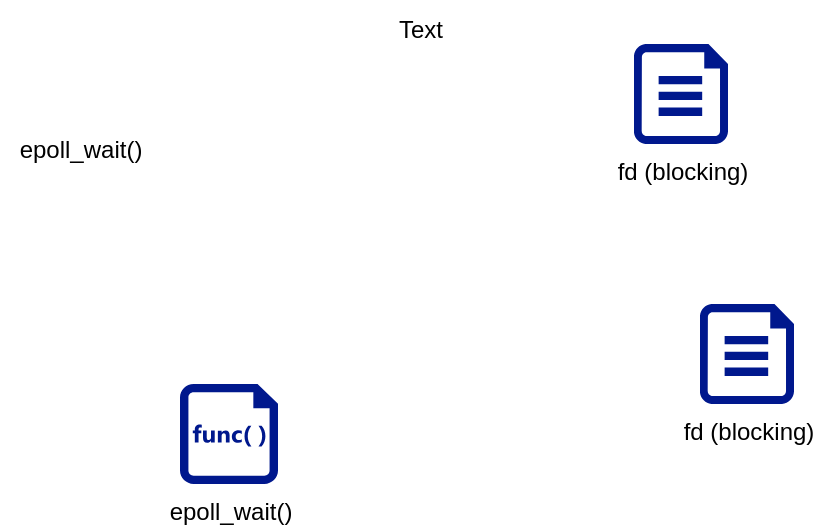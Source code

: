 <mxfile version="22.0.1" type="github">
  <diagram name="Страница — 1" id="2akmCmswBYaH-hYkbJDB">
    <mxGraphModel dx="1242" dy="827" grid="1" gridSize="10" guides="1" tooltips="1" connect="1" arrows="1" fold="1" page="1" pageScale="1" pageWidth="827" pageHeight="1169" math="0" shadow="0">
      <root>
        <mxCell id="0" />
        <mxCell id="1" parent="0" />
        <mxCell id="5zw2GnavkDldZlJO5iQt-1" value="epoll_wait()" style="text;html=1;align=center;verticalAlign=middle;resizable=0;points=[];autosize=1;strokeColor=none;fillColor=none;" vertex="1" parent="1">
          <mxGeometry x="50" y="278" width="80" height="30" as="geometry" />
        </mxCell>
        <mxCell id="5zw2GnavkDldZlJO5iQt-4" value="Text" style="text;html=1;align=center;verticalAlign=middle;resizable=0;points=[];autosize=1;strokeColor=none;fillColor=none;" vertex="1" parent="1">
          <mxGeometry x="235" y="218" width="50" height="30" as="geometry" />
        </mxCell>
        <mxCell id="5zw2GnavkDldZlJO5iQt-5" value="epoll_wait()" style="sketch=0;aspect=fixed;pointerEvents=1;shadow=0;dashed=0;html=1;strokeColor=none;labelPosition=center;verticalLabelPosition=bottom;verticalAlign=top;align=center;fillColor=#00188D;shape=mxgraph.mscae.enterprise.code_file" vertex="1" parent="1">
          <mxGeometry x="140" y="410" width="49" height="50" as="geometry" />
        </mxCell>
        <mxCell id="5zw2GnavkDldZlJO5iQt-6" value="fd (blocking)" style="sketch=0;aspect=fixed;pointerEvents=1;shadow=0;dashed=0;html=1;strokeColor=none;labelPosition=center;verticalLabelPosition=bottom;verticalAlign=top;align=center;fillColor=#00188D;shape=mxgraph.azure.file" vertex="1" parent="1">
          <mxGeometry x="367" y="240" width="47" height="50" as="geometry" />
        </mxCell>
        <mxCell id="5zw2GnavkDldZlJO5iQt-7" value="fd (blocking)" style="sketch=0;aspect=fixed;pointerEvents=1;shadow=0;dashed=0;html=1;strokeColor=none;labelPosition=center;verticalLabelPosition=bottom;verticalAlign=top;align=center;fillColor=#00188D;shape=mxgraph.azure.file" vertex="1" parent="1">
          <mxGeometry x="400" y="370" width="47" height="50" as="geometry" />
        </mxCell>
      </root>
    </mxGraphModel>
  </diagram>
</mxfile>
